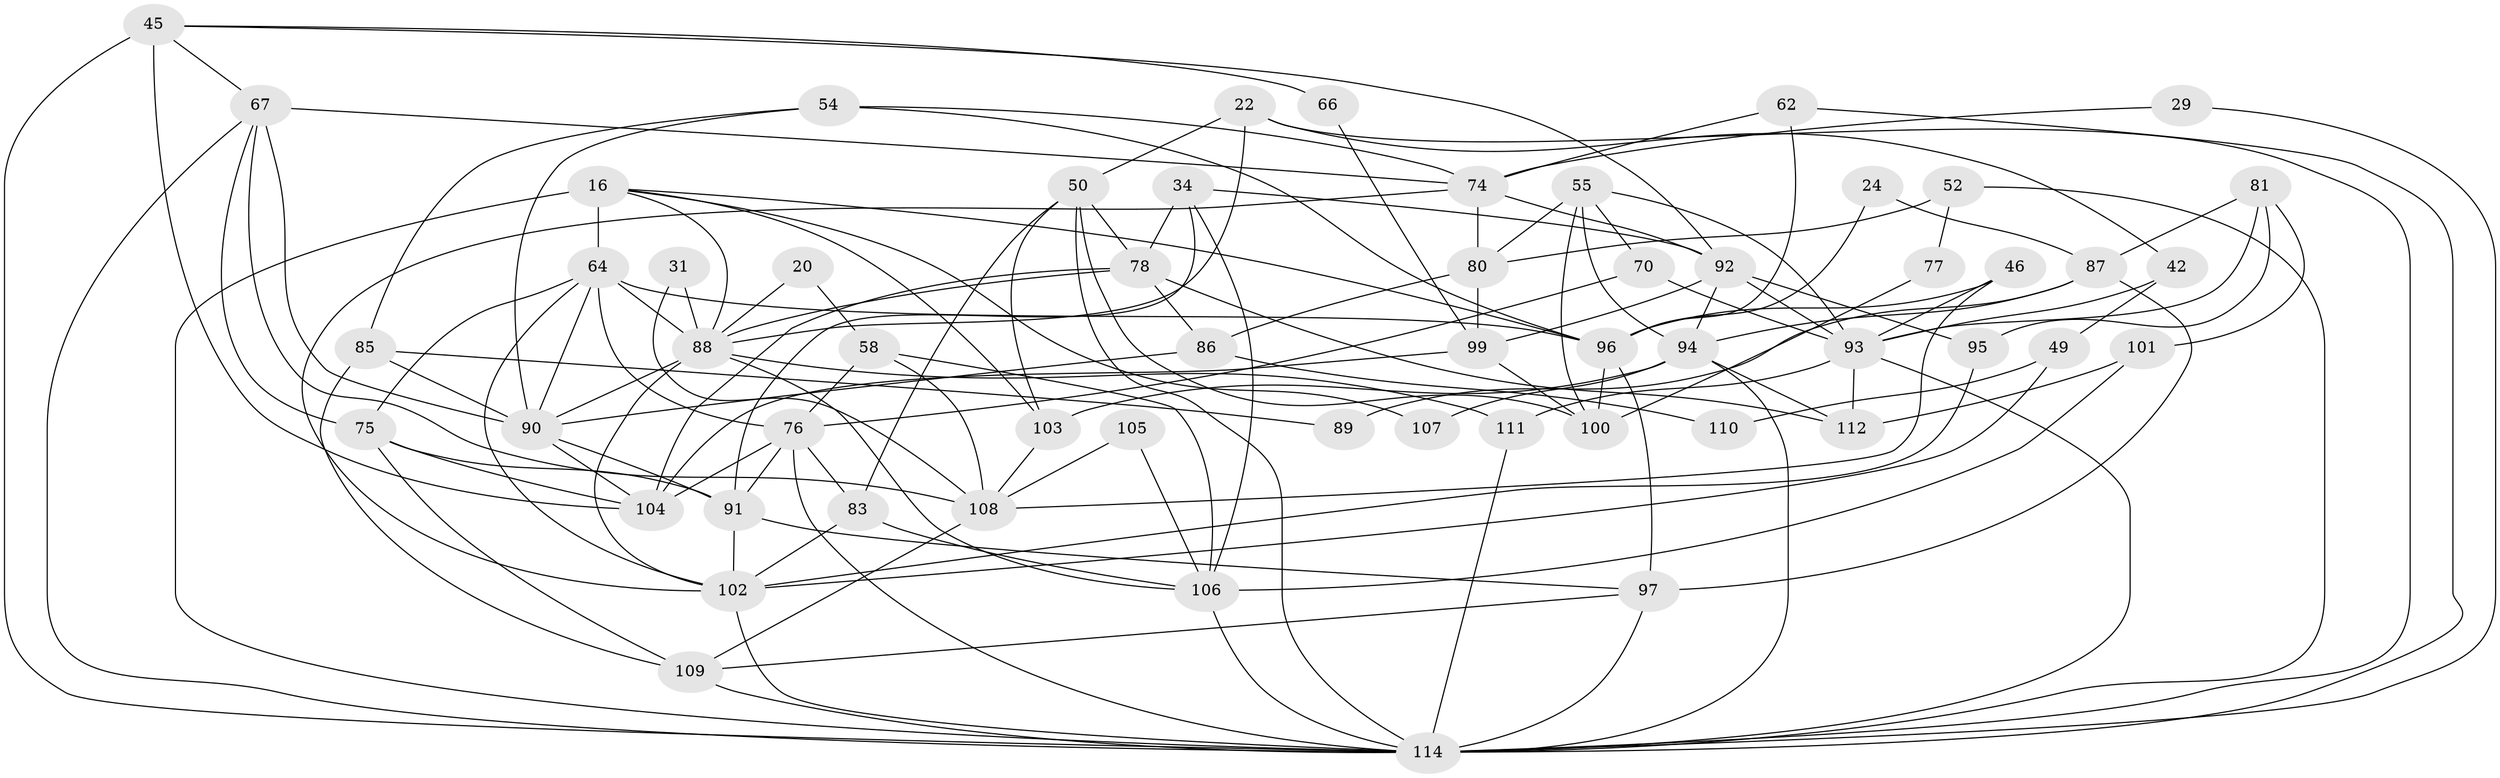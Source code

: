 // original degree distribution, {4: 0.22807017543859648, 2: 0.14912280701754385, 6: 0.10526315789473684, 5: 0.21052631578947367, 3: 0.2631578947368421, 7: 0.03508771929824561, 8: 0.008771929824561403}
// Generated by graph-tools (version 1.1) at 2025/49/03/09/25 04:49:09]
// undirected, 57 vertices, 138 edges
graph export_dot {
graph [start="1"]
  node [color=gray90,style=filled];
  16 [super="+9"];
  20;
  22;
  24;
  29;
  31;
  34;
  42;
  45;
  46 [super="+14"];
  49;
  50 [super="+26"];
  52;
  54 [super="+38"];
  55;
  58 [super="+39"];
  62;
  64 [super="+63+21"];
  66;
  67 [super="+4+15"];
  70;
  74 [super="+57"];
  75 [super="+30"];
  76 [super="+51+13"];
  77;
  78 [super="+40"];
  80 [super="+32"];
  81;
  83 [super="+41"];
  85;
  86;
  87;
  88 [super="+1+10+28+61+69"];
  89;
  90 [super="+6+73+60"];
  91 [super="+82+72"];
  92 [super="+48"];
  93 [super="+71"];
  94 [super="+79"];
  95;
  96 [super="+37"];
  97 [super="+43"];
  99;
  100;
  101;
  102 [super="+68+44"];
  103;
  104 [super="+65"];
  105;
  106 [super="+84"];
  107;
  108;
  109 [super="+56"];
  110;
  111 [super="+8+36"];
  112 [super="+98"];
  114 [super="+25+27+113"];
  16 -- 64 [weight=3];
  16 -- 103;
  16 -- 114 [weight=3];
  16 -- 96;
  16 -- 107;
  16 -- 88;
  20 -- 88;
  20 -- 58;
  22 -- 42;
  22 -- 50 [weight=2];
  22 -- 88 [weight=3];
  22 -- 114;
  24 -- 87;
  24 -- 96;
  29 -- 74;
  29 -- 114;
  31 -- 108;
  31 -- 88;
  34 -- 106;
  34 -- 78;
  34 -- 92;
  34 -- 91;
  42 -- 49;
  42 -- 93;
  45 -- 66;
  45 -- 104 [weight=2];
  45 -- 67;
  45 -- 114;
  45 -- 92;
  46 -- 96;
  46 -- 108;
  46 -- 93;
  49 -- 102;
  49 -- 110;
  50 -- 83;
  50 -- 100;
  50 -- 103;
  50 -- 78;
  50 -- 114;
  52 -- 80;
  52 -- 77;
  52 -- 114;
  54 -- 74;
  54 -- 90;
  54 -- 96;
  54 -- 85;
  55 -- 100;
  55 -- 70;
  55 -- 80;
  55 -- 94;
  55 -- 93;
  58 -- 106;
  58 -- 76 [weight=2];
  58 -- 108;
  62 -- 96;
  62 -- 74;
  62 -- 114;
  64 -- 76;
  64 -- 88 [weight=2];
  64 -- 102;
  64 -- 90;
  64 -- 75;
  64 -- 96;
  66 -- 99;
  67 -- 108;
  67 -- 74 [weight=2];
  67 -- 114;
  67 -- 90;
  67 -- 75;
  70 -- 93;
  70 -- 76;
  74 -- 102;
  74 -- 92;
  74 -- 80;
  75 -- 104;
  75 -- 109;
  75 -- 91;
  76 -- 104;
  76 -- 91 [weight=2];
  76 -- 83;
  76 -- 114;
  77 -- 100;
  78 -- 86;
  78 -- 104 [weight=2];
  78 -- 112;
  78 -- 88;
  80 -- 99;
  80 -- 86;
  81 -- 101;
  81 -- 87;
  81 -- 95;
  81 -- 93;
  83 -- 102 [weight=2];
  83 -- 106;
  85 -- 89;
  85 -- 90 [weight=2];
  85 -- 109 [weight=2];
  86 -- 110;
  86 -- 90;
  87 -- 94;
  87 -- 97;
  87 -- 89;
  88 -- 102 [weight=2];
  88 -- 106;
  88 -- 90 [weight=3];
  88 -- 111 [weight=4];
  90 -- 91 [weight=2];
  90 -- 104;
  91 -- 102;
  91 -- 97;
  92 -- 93;
  92 -- 99;
  92 -- 94;
  92 -- 95;
  93 -- 114 [weight=3];
  93 -- 112;
  93 -- 111;
  94 -- 103;
  94 -- 107;
  94 -- 112 [weight=2];
  94 -- 114;
  95 -- 102;
  96 -- 97 [weight=2];
  96 -- 100;
  97 -- 114;
  97 -- 109;
  99 -- 100;
  99 -- 104;
  101 -- 112;
  101 -- 106;
  102 -- 114;
  103 -- 108;
  105 -- 108;
  105 -- 106;
  106 -- 114 [weight=2];
  108 -- 109 [weight=2];
  109 -- 114;
  111 -- 114 [weight=2];
}
